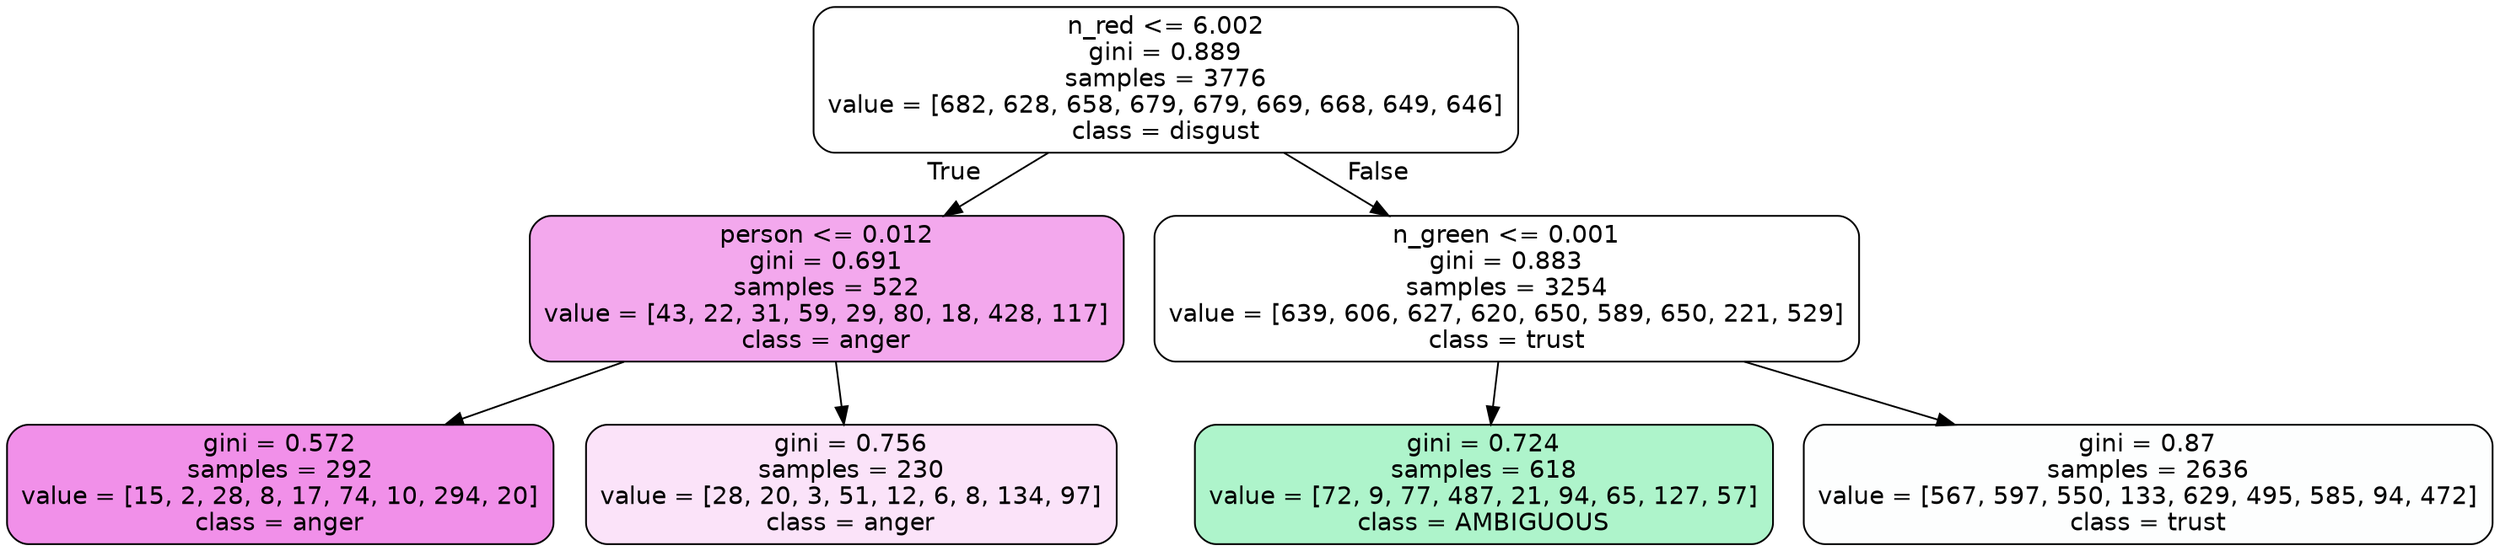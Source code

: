 digraph Tree {
node [shape=box, style="filled, rounded", color="black", fontname=helvetica] ;
edge [fontname=helvetica] ;
0 [label="n_red <= 6.002\ngini = 0.889\nsamples = 3776\nvalue = [682, 628, 658, 679, 679, 669, 668, 649, 646]\nclass = disgust", fillcolor="#e5813900"] ;
1 [label="person <= 0.012\ngini = 0.691\nsamples = 522\nvalue = [43, 22, 31, 59, 29, 80, 18, 428, 117]\nclass = anger", fillcolor="#e539d770"] ;
0 -> 1 [labeldistance=2.5, labelangle=45, headlabel="True"] ;
2 [label="gini = 0.572\nsamples = 292\nvalue = [15, 2, 28, 8, 17, 74, 10, 294, 20]\nclass = anger", fillcolor="#e539d78e"] ;
1 -> 2 ;
3 [label="gini = 0.756\nsamples = 230\nvalue = [28, 20, 3, 51, 12, 6, 8, 134, 97]\nclass = anger", fillcolor="#e539d724"] ;
1 -> 3 ;
4 [label="n_green <= 0.001\ngini = 0.883\nsamples = 3254\nvalue = [639, 606, 627, 620, 650, 589, 650, 221, 529]\nclass = trust", fillcolor="#39d7e500"] ;
0 -> 4 [labeldistance=2.5, labelangle=-45, headlabel="False"] ;
5 [label="gini = 0.724\nsamples = 618\nvalue = [72, 9, 77, 487, 21, 94, 65, 127, 57]\nclass = AMBIGUOUS", fillcolor="#39e58168"] ;
4 -> 5 ;
6 [label="gini = 0.87\nsamples = 2636\nvalue = [567, 597, 550, 133, 629, 495, 585, 94, 472]\nclass = trust", fillcolor="#39d7e502"] ;
4 -> 6 ;
}